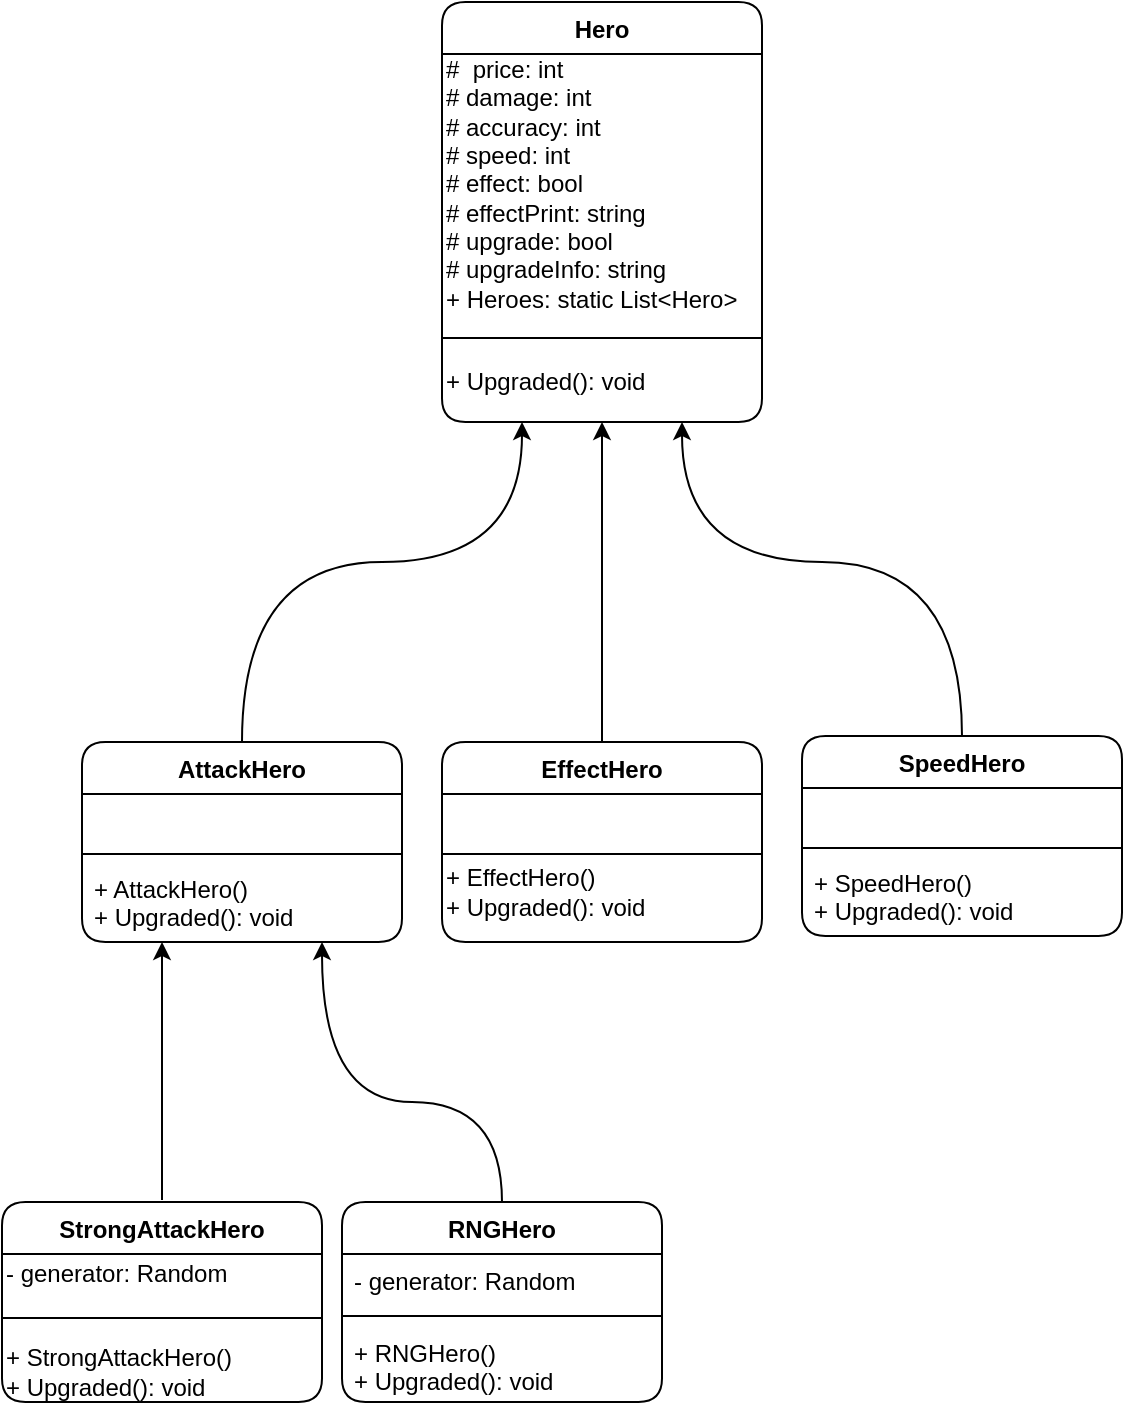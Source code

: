 <mxfile version="14.6.11" type="github" pages="2">
  <diagram id="C5RBs43oDa-KdzZeNtuy" name="Hero">
    <mxGraphModel dx="456" dy="627" grid="1" gridSize="10" guides="1" tooltips="1" connect="1" arrows="1" fold="1" page="1" pageScale="1" pageWidth="827" pageHeight="1169" math="0" shadow="0">
      <root>
        <mxCell id="WIyWlLk6GJQsqaUBKTNV-0" />
        <mxCell id="WIyWlLk6GJQsqaUBKTNV-1" parent="WIyWlLk6GJQsqaUBKTNV-0" />
        <mxCell id="zkfFHV4jXpPFQw0GAbJ--0" value="Hero" style="swimlane;fontStyle=1;align=center;verticalAlign=top;childLayout=stackLayout;horizontal=1;startSize=26;horizontalStack=0;resizeParent=1;resizeLast=0;collapsible=1;marginBottom=0;shadow=0;strokeWidth=1;rounded=1;" parent="WIyWlLk6GJQsqaUBKTNV-1" vertex="1">
          <mxGeometry x="320" y="120" width="160" height="210" as="geometry">
            <mxRectangle x="230" y="140" width="160" height="26" as="alternateBounds" />
          </mxGeometry>
        </mxCell>
        <mxCell id="fOFZKlebAl8qTiJnDQJF-10" value="#&amp;nbsp; price: int&lt;br&gt;# damage: int&lt;br&gt;# accuracy: int&lt;br&gt;# speed: int&lt;br&gt;# effect: bool&lt;br&gt;# effectPrint: string&lt;br&gt;# upgrade: bool&lt;br&gt;# upgradeInfo: string&lt;br&gt;+ Heroes: static List&amp;lt;Hero&amp;gt;" style="text;html=1;align=left;verticalAlign=middle;resizable=0;points=[];autosize=1;strokeColor=none;" parent="zkfFHV4jXpPFQw0GAbJ--0" vertex="1">
          <mxGeometry y="26" width="160" height="130" as="geometry" />
        </mxCell>
        <mxCell id="zkfFHV4jXpPFQw0GAbJ--4" value="" style="line;html=1;strokeWidth=1;align=left;verticalAlign=middle;spacingTop=-1;spacingLeft=3;spacingRight=3;rotatable=0;labelPosition=right;points=[];portConstraint=eastwest;rounded=1;" parent="zkfFHV4jXpPFQw0GAbJ--0" vertex="1">
          <mxGeometry y="156" width="160" height="24" as="geometry" />
        </mxCell>
        <mxCell id="5n9pGK_i3ejU4ObwaQJb-2" value="+ Upgraded(): void" style="text;html=1;align=left;verticalAlign=middle;resizable=0;points=[];autosize=1;strokeColor=none;" parent="zkfFHV4jXpPFQw0GAbJ--0" vertex="1">
          <mxGeometry y="180" width="160" height="20" as="geometry" />
        </mxCell>
        <mxCell id="zkfFHV4jXpPFQw0GAbJ--6" value="AttackHero" style="swimlane;fontStyle=1;align=center;verticalAlign=top;childLayout=stackLayout;horizontal=1;startSize=26;horizontalStack=0;resizeParent=1;resizeLast=0;collapsible=1;marginBottom=0;shadow=0;strokeWidth=1;rounded=1;" parent="WIyWlLk6GJQsqaUBKTNV-1" vertex="1">
          <mxGeometry x="140" y="490" width="160" height="100" as="geometry">
            <mxRectangle x="130" y="380" width="160" height="26" as="alternateBounds" />
          </mxGeometry>
        </mxCell>
        <mxCell id="zkfFHV4jXpPFQw0GAbJ--8" value=" " style="text;align=left;verticalAlign=top;spacingLeft=4;spacingRight=4;overflow=hidden;rotatable=0;points=[[0,0.5],[1,0.5]];portConstraint=eastwest;shadow=0;html=0;rounded=1;" parent="zkfFHV4jXpPFQw0GAbJ--6" vertex="1">
          <mxGeometry y="26" width="160" height="26" as="geometry" />
        </mxCell>
        <mxCell id="zkfFHV4jXpPFQw0GAbJ--9" value="" style="line;html=1;strokeWidth=1;align=left;verticalAlign=middle;spacingTop=-1;spacingLeft=3;spacingRight=3;rotatable=0;labelPosition=right;points=[];portConstraint=eastwest;rounded=1;" parent="zkfFHV4jXpPFQw0GAbJ--6" vertex="1">
          <mxGeometry y="52" width="160" height="8" as="geometry" />
        </mxCell>
        <mxCell id="zkfFHV4jXpPFQw0GAbJ--10" value="+ AttackHero()&#xa;+ Upgraded(): void" style="text;align=left;verticalAlign=top;spacingLeft=4;spacingRight=4;overflow=hidden;rotatable=0;points=[[0,0.5],[1,0.5]];portConstraint=eastwest;fontStyle=0;rounded=1;" parent="zkfFHV4jXpPFQw0GAbJ--6" vertex="1">
          <mxGeometry y="60" width="160" height="40" as="geometry" />
        </mxCell>
        <mxCell id="zkfFHV4jXpPFQw0GAbJ--12" value="" style="endArrow=classic;endFill=1;shadow=0;strokeWidth=1;edgeStyle=elbowEdgeStyle;elbow=vertical;curved=1;exitX=0.5;exitY=0;exitDx=0;exitDy=0;entryX=0.25;entryY=1;entryDx=0;entryDy=0;" parent="WIyWlLk6GJQsqaUBKTNV-1" source="zkfFHV4jXpPFQw0GAbJ--6" target="zkfFHV4jXpPFQw0GAbJ--0" edge="1">
          <mxGeometry width="160" relative="1" as="geometry">
            <mxPoint x="300" y="203" as="sourcePoint" />
            <mxPoint x="300" y="203" as="targetPoint" />
            <Array as="points">
              <mxPoint x="290" y="400" />
            </Array>
          </mxGeometry>
        </mxCell>
        <mxCell id="zkfFHV4jXpPFQw0GAbJ--13" value="EffectHero" style="swimlane;fontStyle=1;align=center;verticalAlign=top;childLayout=stackLayout;horizontal=1;startSize=26;horizontalStack=0;resizeParent=1;resizeLast=0;collapsible=1;marginBottom=0;shadow=0;strokeWidth=1;rounded=1;" parent="WIyWlLk6GJQsqaUBKTNV-1" vertex="1">
          <mxGeometry x="320" y="490" width="160" height="100" as="geometry">
            <mxRectangle x="340" y="380" width="170" height="26" as="alternateBounds" />
          </mxGeometry>
        </mxCell>
        <mxCell id="zkfFHV4jXpPFQw0GAbJ--14" value=" " style="text;align=left;verticalAlign=top;spacingLeft=4;spacingRight=4;overflow=hidden;rotatable=0;points=[[0,0.5],[1,0.5]];portConstraint=eastwest;rounded=1;" parent="zkfFHV4jXpPFQw0GAbJ--13" vertex="1">
          <mxGeometry y="26" width="160" height="26" as="geometry" />
        </mxCell>
        <mxCell id="zkfFHV4jXpPFQw0GAbJ--15" value="" style="line;html=1;strokeWidth=1;align=left;verticalAlign=middle;spacingTop=-1;spacingLeft=3;spacingRight=3;rotatable=0;labelPosition=right;points=[];portConstraint=eastwest;rounded=1;" parent="zkfFHV4jXpPFQw0GAbJ--13" vertex="1">
          <mxGeometry y="52" width="160" height="8" as="geometry" />
        </mxCell>
        <mxCell id="5n9pGK_i3ejU4ObwaQJb-17" value="+ EffectHero()&lt;br&gt;+ Upgraded(): void" style="text;html=1;align=left;verticalAlign=middle;resizable=0;points=[];autosize=1;strokeColor=none;" parent="zkfFHV4jXpPFQw0GAbJ--13" vertex="1">
          <mxGeometry y="60" width="160" height="30" as="geometry" />
        </mxCell>
        <mxCell id="zkfFHV4jXpPFQw0GAbJ--16" value="" style="endArrow=classic;endFill=1;shadow=0;strokeWidth=1;edgeStyle=elbowEdgeStyle;elbow=vertical;entryX=0.5;entryY=1;entryDx=0;entryDy=0;curved=1;exitX=0.5;exitY=0;exitDx=0;exitDy=0;" parent="WIyWlLk6GJQsqaUBKTNV-1" source="zkfFHV4jXpPFQw0GAbJ--13" target="zkfFHV4jXpPFQw0GAbJ--0" edge="1">
          <mxGeometry width="160" relative="1" as="geometry">
            <mxPoint x="500" y="410" as="sourcePoint" />
            <mxPoint x="410" y="271" as="targetPoint" />
            <Array as="points">
              <mxPoint x="430" y="470" />
            </Array>
          </mxGeometry>
        </mxCell>
        <mxCell id="fOFZKlebAl8qTiJnDQJF-11" style="edgeStyle=orthogonalEdgeStyle;curved=1;rounded=0;orthogonalLoop=1;jettySize=auto;html=1;entryX=0.75;entryY=1;entryDx=0;entryDy=0;" parent="WIyWlLk6GJQsqaUBKTNV-1" source="fOFZKlebAl8qTiJnDQJF-6" target="zkfFHV4jXpPFQw0GAbJ--0" edge="1">
          <mxGeometry relative="1" as="geometry">
            <mxPoint x="480" y="240" as="targetPoint" />
            <Array as="points">
              <mxPoint x="580" y="400" />
              <mxPoint x="440" y="400" />
            </Array>
          </mxGeometry>
        </mxCell>
        <mxCell id="fOFZKlebAl8qTiJnDQJF-6" value="SpeedHero" style="swimlane;fontStyle=1;align=center;verticalAlign=top;childLayout=stackLayout;horizontal=1;startSize=26;horizontalStack=0;resizeParent=1;resizeParentMax=0;resizeLast=0;collapsible=1;marginBottom=0;rounded=1;shadow=0;glass=0;sketch=0;fillColor=#ffffff;gradientColor=none;" parent="WIyWlLk6GJQsqaUBKTNV-1" vertex="1">
          <mxGeometry x="500" y="487" width="160" height="100" as="geometry" />
        </mxCell>
        <mxCell id="fOFZKlebAl8qTiJnDQJF-7" value=" " style="text;strokeColor=none;fillColor=none;align=left;verticalAlign=top;spacingLeft=4;spacingRight=4;overflow=hidden;rotatable=0;points=[[0,0.5],[1,0.5]];portConstraint=eastwest;" parent="fOFZKlebAl8qTiJnDQJF-6" vertex="1">
          <mxGeometry y="26" width="160" height="26" as="geometry" />
        </mxCell>
        <mxCell id="fOFZKlebAl8qTiJnDQJF-8" value="" style="line;strokeWidth=1;fillColor=none;align=left;verticalAlign=middle;spacingTop=-1;spacingLeft=3;spacingRight=3;rotatable=0;labelPosition=right;points=[];portConstraint=eastwest;" parent="fOFZKlebAl8qTiJnDQJF-6" vertex="1">
          <mxGeometry y="52" width="160" height="8" as="geometry" />
        </mxCell>
        <mxCell id="fOFZKlebAl8qTiJnDQJF-9" value="+ SpeedHero()&#xa;+ Upgraded(): void" style="text;strokeColor=none;fillColor=none;align=left;verticalAlign=top;spacingLeft=4;spacingRight=4;overflow=hidden;rotatable=0;points=[[0,0.5],[1,0.5]];portConstraint=eastwest;" parent="fOFZKlebAl8qTiJnDQJF-6" vertex="1">
          <mxGeometry y="60" width="160" height="40" as="geometry" />
        </mxCell>
        <mxCell id="5n9pGK_i3ejU4ObwaQJb-11" style="edgeStyle=orthogonalEdgeStyle;rounded=0;orthogonalLoop=1;jettySize=auto;html=1;entryX=0.25;entryY=1;entryDx=0;entryDy=0;endArrow=classic;endFill=1;strokeWidth=1;curved=1;" parent="WIyWlLk6GJQsqaUBKTNV-1" target="zkfFHV4jXpPFQw0GAbJ--6" edge="1">
          <mxGeometry relative="1" as="geometry">
            <mxPoint x="180" y="719" as="sourcePoint" />
            <Array as="points">
              <mxPoint x="180" y="719" />
            </Array>
          </mxGeometry>
        </mxCell>
        <mxCell id="5n9pGK_i3ejU4ObwaQJb-3" value="StrongAttackHero" style="swimlane;fontStyle=1;align=center;verticalAlign=top;childLayout=stackLayout;horizontal=1;startSize=26;horizontalStack=0;resizeParent=1;resizeParentMax=0;resizeLast=0;collapsible=1;marginBottom=0;rounded=1;" parent="WIyWlLk6GJQsqaUBKTNV-1" vertex="1">
          <mxGeometry x="100" y="720" width="160" height="100" as="geometry" />
        </mxCell>
        <mxCell id="5n9pGK_i3ejU4ObwaQJb-19" value="&lt;div&gt;&lt;span&gt;- generator: Random&lt;/span&gt;&lt;/div&gt;" style="text;html=1;align=left;verticalAlign=middle;resizable=0;points=[];autosize=1;strokeColor=none;" parent="5n9pGK_i3ejU4ObwaQJb-3" vertex="1">
          <mxGeometry y="26" width="160" height="20" as="geometry" />
        </mxCell>
        <mxCell id="5n9pGK_i3ejU4ObwaQJb-5" value="" style="line;strokeWidth=1;fillColor=none;align=left;verticalAlign=middle;spacingTop=-1;spacingLeft=3;spacingRight=3;rotatable=0;labelPosition=right;points=[];portConstraint=eastwest;" parent="5n9pGK_i3ejU4ObwaQJb-3" vertex="1">
          <mxGeometry y="46" width="160" height="24" as="geometry" />
        </mxCell>
        <mxCell id="5n9pGK_i3ejU4ObwaQJb-18" value="+ StrongAttackHero()&lt;br&gt;+ Upgraded(): void" style="text;html=1;align=left;verticalAlign=middle;resizable=0;points=[];autosize=1;strokeColor=none;" parent="5n9pGK_i3ejU4ObwaQJb-3" vertex="1">
          <mxGeometry y="70" width="160" height="30" as="geometry" />
        </mxCell>
        <mxCell id="5n9pGK_i3ejU4ObwaQJb-12" style="edgeStyle=orthogonalEdgeStyle;curved=1;rounded=0;orthogonalLoop=1;jettySize=auto;html=1;entryX=0.75;entryY=1;entryDx=0;entryDy=0;endArrow=classic;endFill=1;strokeWidth=1;exitX=0.5;exitY=0;exitDx=0;exitDy=0;" parent="WIyWlLk6GJQsqaUBKTNV-1" source="5n9pGK_i3ejU4ObwaQJb-7" target="zkfFHV4jXpPFQw0GAbJ--6" edge="1">
          <mxGeometry relative="1" as="geometry">
            <Array as="points">
              <mxPoint x="350" y="670" />
              <mxPoint x="260" y="670" />
            </Array>
          </mxGeometry>
        </mxCell>
        <mxCell id="5n9pGK_i3ejU4ObwaQJb-7" value="RNGHero" style="swimlane;fontStyle=1;align=center;verticalAlign=top;childLayout=stackLayout;horizontal=1;startSize=26;horizontalStack=0;resizeParent=1;resizeParentMax=0;resizeLast=0;collapsible=1;marginBottom=0;rounded=1;" parent="WIyWlLk6GJQsqaUBKTNV-1" vertex="1">
          <mxGeometry x="270" y="720" width="160" height="100" as="geometry" />
        </mxCell>
        <mxCell id="5n9pGK_i3ejU4ObwaQJb-8" value="- generator: Random" style="text;strokeColor=none;fillColor=none;align=left;verticalAlign=top;spacingLeft=4;spacingRight=4;overflow=hidden;rotatable=0;points=[[0,0.5],[1,0.5]];portConstraint=eastwest;rounded=0;shadow=0;glass=0;sketch=0;" parent="5n9pGK_i3ejU4ObwaQJb-7" vertex="1">
          <mxGeometry y="26" width="160" height="26" as="geometry" />
        </mxCell>
        <mxCell id="5n9pGK_i3ejU4ObwaQJb-9" value="" style="line;strokeWidth=1;fillColor=none;align=left;verticalAlign=middle;spacingTop=-1;spacingLeft=3;spacingRight=3;rotatable=0;labelPosition=right;points=[];portConstraint=eastwest;" parent="5n9pGK_i3ejU4ObwaQJb-7" vertex="1">
          <mxGeometry y="52" width="160" height="10" as="geometry" />
        </mxCell>
        <mxCell id="5n9pGK_i3ejU4ObwaQJb-10" value="+ RNGHero()&#xa;+ Upgraded(): void" style="text;strokeColor=none;fillColor=none;align=left;verticalAlign=top;spacingLeft=4;spacingRight=4;overflow=hidden;rotatable=0;points=[[0,0.5],[1,0.5]];portConstraint=eastwest;" parent="5n9pGK_i3ejU4ObwaQJb-7" vertex="1">
          <mxGeometry y="62" width="160" height="38" as="geometry" />
        </mxCell>
      </root>
    </mxGraphModel>
  </diagram>
  <diagram id="gpCSn_Zk3ZEgO7moGBiu" name="Monster">
    <mxGraphModel dx="554" dy="761" grid="1" gridSize="10" guides="1" tooltips="1" connect="1" arrows="1" fold="1" page="1" pageScale="1" pageWidth="827" pageHeight="1169" math="0" shadow="0">
      <root>
        <mxCell id="JY0iZ1scps40qftBz4do-0" />
        <mxCell id="JY0iZ1scps40qftBz4do-1" parent="JY0iZ1scps40qftBz4do-0" />
        <mxCell id="JY0iZ1scps40qftBz4do-2" value="Monster&#xa;" style="swimlane;fontStyle=1;align=center;verticalAlign=top;childLayout=stackLayout;horizontal=1;startSize=26;horizontalStack=0;resizeParent=1;resizeParentMax=0;resizeLast=0;collapsible=1;marginBottom=0;" vertex="1" parent="JY0iZ1scps40qftBz4do-1">
          <mxGeometry x="334" y="220" width="160" height="114" as="geometry" />
        </mxCell>
        <mxCell id="JY0iZ1scps40qftBz4do-3" value="# hp: int&#xa;# speed: int&#xa;# priority: int" style="text;strokeColor=none;fillColor=none;align=left;verticalAlign=top;spacingLeft=4;spacingRight=4;overflow=hidden;rotatable=0;points=[[0,0.5],[1,0.5]];portConstraint=eastwest;" vertex="1" parent="JY0iZ1scps40qftBz4do-2">
          <mxGeometry y="26" width="160" height="54" as="geometry" />
        </mxCell>
        <mxCell id="JY0iZ1scps40qftBz4do-4" value="" style="line;strokeWidth=1;fillColor=none;align=left;verticalAlign=middle;spacingTop=-1;spacingLeft=3;spacingRight=3;rotatable=0;labelPosition=right;points=[];portConstraint=eastwest;" vertex="1" parent="JY0iZ1scps40qftBz4do-2">
          <mxGeometry y="80" width="160" height="8" as="geometry" />
        </mxCell>
        <mxCell id="JY0iZ1scps40qftBz4do-5" value=" " style="text;strokeColor=none;fillColor=none;align=left;verticalAlign=top;spacingLeft=4;spacingRight=4;overflow=hidden;rotatable=0;points=[[0,0.5],[1,0.5]];portConstraint=eastwest;" vertex="1" parent="JY0iZ1scps40qftBz4do-2">
          <mxGeometry y="88" width="160" height="26" as="geometry" />
        </mxCell>
        <mxCell id="JY0iZ1scps40qftBz4do-12" style="edgeStyle=orthogonalEdgeStyle;rounded=0;orthogonalLoop=1;jettySize=auto;html=1;entryX=0.086;entryY=1.137;entryDx=0;entryDy=0;entryPerimeter=0;exitX=0.5;exitY=0;exitDx=0;exitDy=0;" edge="1" parent="JY0iZ1scps40qftBz4do-1" source="JY0iZ1scps40qftBz4do-7" target="JY0iZ1scps40qftBz4do-5">
          <mxGeometry relative="1" as="geometry">
            <Array as="points">
              <mxPoint x="180" y="370" />
              <mxPoint x="348" y="370" />
            </Array>
          </mxGeometry>
        </mxCell>
        <mxCell id="JY0iZ1scps40qftBz4do-7" value="Zombie" style="swimlane;fontStyle=1;align=center;verticalAlign=top;childLayout=stackLayout;horizontal=1;startSize=26;horizontalStack=0;resizeParent=1;resizeParentMax=0;resizeLast=0;collapsible=1;marginBottom=0;" vertex="1" parent="JY0iZ1scps40qftBz4do-1">
          <mxGeometry x="100" y="430" width="160" height="86" as="geometry" />
        </mxCell>
        <mxCell id="JY0iZ1scps40qftBz4do-8" value=" " style="text;strokeColor=none;fillColor=none;align=left;verticalAlign=top;spacingLeft=4;spacingRight=4;overflow=hidden;rotatable=0;points=[[0,0.5],[1,0.5]];portConstraint=eastwest;" vertex="1" parent="JY0iZ1scps40qftBz4do-7">
          <mxGeometry y="26" width="160" height="26" as="geometry" />
        </mxCell>
        <mxCell id="JY0iZ1scps40qftBz4do-9" value="" style="line;strokeWidth=1;fillColor=none;align=left;verticalAlign=middle;spacingTop=-1;spacingLeft=3;spacingRight=3;rotatable=0;labelPosition=right;points=[];portConstraint=eastwest;" vertex="1" parent="JY0iZ1scps40qftBz4do-7">
          <mxGeometry y="52" width="160" height="8" as="geometry" />
        </mxCell>
        <mxCell id="JY0iZ1scps40qftBz4do-10" value="+ Zombie()" style="text;strokeColor=none;fillColor=none;align=left;verticalAlign=top;spacingLeft=4;spacingRight=4;overflow=hidden;rotatable=0;points=[[0,0.5],[1,0.5]];portConstraint=eastwest;" vertex="1" parent="JY0iZ1scps40qftBz4do-7">
          <mxGeometry y="60" width="160" height="26" as="geometry" />
        </mxCell>
        <mxCell id="JY0iZ1scps40qftBz4do-13" value="Bat" style="swimlane;fontStyle=1;align=center;verticalAlign=top;childLayout=stackLayout;horizontal=1;startSize=26;horizontalStack=0;resizeParent=1;resizeParentMax=0;resizeLast=0;collapsible=1;marginBottom=0;" vertex="1" parent="JY0iZ1scps40qftBz4do-1">
          <mxGeometry x="280" y="430" width="160" height="86" as="geometry" />
        </mxCell>
        <mxCell id="JY0iZ1scps40qftBz4do-14" value=" " style="text;strokeColor=none;fillColor=none;align=left;verticalAlign=top;spacingLeft=4;spacingRight=4;overflow=hidden;rotatable=0;points=[[0,0.5],[1,0.5]];portConstraint=eastwest;" vertex="1" parent="JY0iZ1scps40qftBz4do-13">
          <mxGeometry y="26" width="160" height="26" as="geometry" />
        </mxCell>
        <mxCell id="JY0iZ1scps40qftBz4do-15" value="" style="line;strokeWidth=1;fillColor=none;align=left;verticalAlign=middle;spacingTop=-1;spacingLeft=3;spacingRight=3;rotatable=0;labelPosition=right;points=[];portConstraint=eastwest;" vertex="1" parent="JY0iZ1scps40qftBz4do-13">
          <mxGeometry y="52" width="160" height="8" as="geometry" />
        </mxCell>
        <mxCell id="JY0iZ1scps40qftBz4do-16" value="+ Bat()" style="text;strokeColor=none;fillColor=none;align=left;verticalAlign=top;spacingLeft=4;spacingRight=4;overflow=hidden;rotatable=0;points=[[0,0.5],[1,0.5]];portConstraint=eastwest;" vertex="1" parent="JY0iZ1scps40qftBz4do-13">
          <mxGeometry y="60" width="160" height="26" as="geometry" />
        </mxCell>
      </root>
    </mxGraphModel>
  </diagram>
</mxfile>
